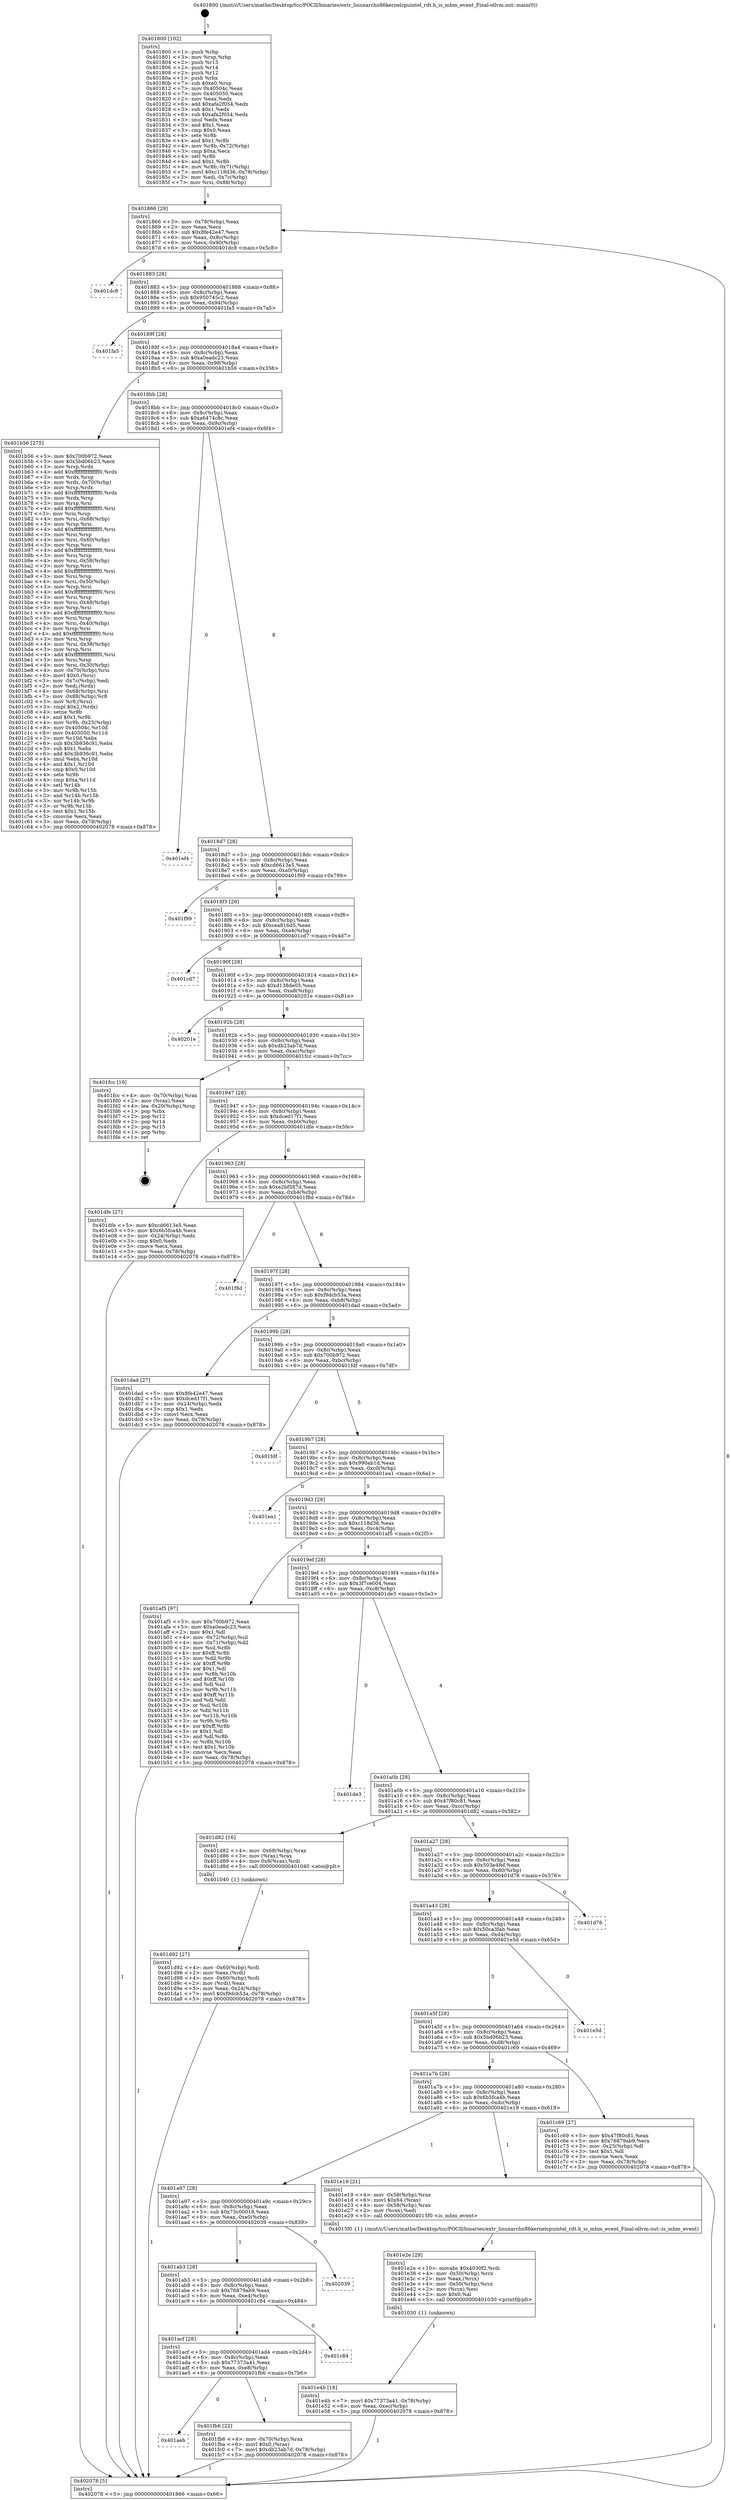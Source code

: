 digraph "0x401800" {
  label = "0x401800 (/mnt/c/Users/mathe/Desktop/tcc/POCII/binaries/extr_linuxarchx86kernelcpuintel_rdt.h_is_mbm_event_Final-ollvm.out::main(0))"
  labelloc = "t"
  node[shape=record]

  Entry [label="",width=0.3,height=0.3,shape=circle,fillcolor=black,style=filled]
  "0x401866" [label="{
     0x401866 [29]\l
     | [instrs]\l
     &nbsp;&nbsp;0x401866 \<+3\>: mov -0x78(%rbp),%eax\l
     &nbsp;&nbsp;0x401869 \<+2\>: mov %eax,%ecx\l
     &nbsp;&nbsp;0x40186b \<+6\>: sub $0x8fe42e47,%ecx\l
     &nbsp;&nbsp;0x401871 \<+6\>: mov %eax,-0x8c(%rbp)\l
     &nbsp;&nbsp;0x401877 \<+6\>: mov %ecx,-0x90(%rbp)\l
     &nbsp;&nbsp;0x40187d \<+6\>: je 0000000000401dc8 \<main+0x5c8\>\l
  }"]
  "0x401dc8" [label="{
     0x401dc8\l
  }", style=dashed]
  "0x401883" [label="{
     0x401883 [28]\l
     | [instrs]\l
     &nbsp;&nbsp;0x401883 \<+5\>: jmp 0000000000401888 \<main+0x88\>\l
     &nbsp;&nbsp;0x401888 \<+6\>: mov -0x8c(%rbp),%eax\l
     &nbsp;&nbsp;0x40188e \<+5\>: sub $0x950745c2,%eax\l
     &nbsp;&nbsp;0x401893 \<+6\>: mov %eax,-0x94(%rbp)\l
     &nbsp;&nbsp;0x401899 \<+6\>: je 0000000000401fa5 \<main+0x7a5\>\l
  }"]
  Exit [label="",width=0.3,height=0.3,shape=circle,fillcolor=black,style=filled,peripheries=2]
  "0x401fa5" [label="{
     0x401fa5\l
  }", style=dashed]
  "0x40189f" [label="{
     0x40189f [28]\l
     | [instrs]\l
     &nbsp;&nbsp;0x40189f \<+5\>: jmp 00000000004018a4 \<main+0xa4\>\l
     &nbsp;&nbsp;0x4018a4 \<+6\>: mov -0x8c(%rbp),%eax\l
     &nbsp;&nbsp;0x4018aa \<+5\>: sub $0xa0eadc23,%eax\l
     &nbsp;&nbsp;0x4018af \<+6\>: mov %eax,-0x98(%rbp)\l
     &nbsp;&nbsp;0x4018b5 \<+6\>: je 0000000000401b56 \<main+0x356\>\l
  }"]
  "0x401aeb" [label="{
     0x401aeb\l
  }", style=dashed]
  "0x401b56" [label="{
     0x401b56 [275]\l
     | [instrs]\l
     &nbsp;&nbsp;0x401b56 \<+5\>: mov $0x700b972,%eax\l
     &nbsp;&nbsp;0x401b5b \<+5\>: mov $0x5bd06b23,%ecx\l
     &nbsp;&nbsp;0x401b60 \<+3\>: mov %rsp,%rdx\l
     &nbsp;&nbsp;0x401b63 \<+4\>: add $0xfffffffffffffff0,%rdx\l
     &nbsp;&nbsp;0x401b67 \<+3\>: mov %rdx,%rsp\l
     &nbsp;&nbsp;0x401b6a \<+4\>: mov %rdx,-0x70(%rbp)\l
     &nbsp;&nbsp;0x401b6e \<+3\>: mov %rsp,%rdx\l
     &nbsp;&nbsp;0x401b71 \<+4\>: add $0xfffffffffffffff0,%rdx\l
     &nbsp;&nbsp;0x401b75 \<+3\>: mov %rdx,%rsp\l
     &nbsp;&nbsp;0x401b78 \<+3\>: mov %rsp,%rsi\l
     &nbsp;&nbsp;0x401b7b \<+4\>: add $0xfffffffffffffff0,%rsi\l
     &nbsp;&nbsp;0x401b7f \<+3\>: mov %rsi,%rsp\l
     &nbsp;&nbsp;0x401b82 \<+4\>: mov %rsi,-0x68(%rbp)\l
     &nbsp;&nbsp;0x401b86 \<+3\>: mov %rsp,%rsi\l
     &nbsp;&nbsp;0x401b89 \<+4\>: add $0xfffffffffffffff0,%rsi\l
     &nbsp;&nbsp;0x401b8d \<+3\>: mov %rsi,%rsp\l
     &nbsp;&nbsp;0x401b90 \<+4\>: mov %rsi,-0x60(%rbp)\l
     &nbsp;&nbsp;0x401b94 \<+3\>: mov %rsp,%rsi\l
     &nbsp;&nbsp;0x401b97 \<+4\>: add $0xfffffffffffffff0,%rsi\l
     &nbsp;&nbsp;0x401b9b \<+3\>: mov %rsi,%rsp\l
     &nbsp;&nbsp;0x401b9e \<+4\>: mov %rsi,-0x58(%rbp)\l
     &nbsp;&nbsp;0x401ba2 \<+3\>: mov %rsp,%rsi\l
     &nbsp;&nbsp;0x401ba5 \<+4\>: add $0xfffffffffffffff0,%rsi\l
     &nbsp;&nbsp;0x401ba9 \<+3\>: mov %rsi,%rsp\l
     &nbsp;&nbsp;0x401bac \<+4\>: mov %rsi,-0x50(%rbp)\l
     &nbsp;&nbsp;0x401bb0 \<+3\>: mov %rsp,%rsi\l
     &nbsp;&nbsp;0x401bb3 \<+4\>: add $0xfffffffffffffff0,%rsi\l
     &nbsp;&nbsp;0x401bb7 \<+3\>: mov %rsi,%rsp\l
     &nbsp;&nbsp;0x401bba \<+4\>: mov %rsi,-0x48(%rbp)\l
     &nbsp;&nbsp;0x401bbe \<+3\>: mov %rsp,%rsi\l
     &nbsp;&nbsp;0x401bc1 \<+4\>: add $0xfffffffffffffff0,%rsi\l
     &nbsp;&nbsp;0x401bc5 \<+3\>: mov %rsi,%rsp\l
     &nbsp;&nbsp;0x401bc8 \<+4\>: mov %rsi,-0x40(%rbp)\l
     &nbsp;&nbsp;0x401bcc \<+3\>: mov %rsp,%rsi\l
     &nbsp;&nbsp;0x401bcf \<+4\>: add $0xfffffffffffffff0,%rsi\l
     &nbsp;&nbsp;0x401bd3 \<+3\>: mov %rsi,%rsp\l
     &nbsp;&nbsp;0x401bd6 \<+4\>: mov %rsi,-0x38(%rbp)\l
     &nbsp;&nbsp;0x401bda \<+3\>: mov %rsp,%rsi\l
     &nbsp;&nbsp;0x401bdd \<+4\>: add $0xfffffffffffffff0,%rsi\l
     &nbsp;&nbsp;0x401be1 \<+3\>: mov %rsi,%rsp\l
     &nbsp;&nbsp;0x401be4 \<+4\>: mov %rsi,-0x30(%rbp)\l
     &nbsp;&nbsp;0x401be8 \<+4\>: mov -0x70(%rbp),%rsi\l
     &nbsp;&nbsp;0x401bec \<+6\>: movl $0x0,(%rsi)\l
     &nbsp;&nbsp;0x401bf2 \<+3\>: mov -0x7c(%rbp),%edi\l
     &nbsp;&nbsp;0x401bf5 \<+2\>: mov %edi,(%rdx)\l
     &nbsp;&nbsp;0x401bf7 \<+4\>: mov -0x68(%rbp),%rsi\l
     &nbsp;&nbsp;0x401bfb \<+7\>: mov -0x88(%rbp),%r8\l
     &nbsp;&nbsp;0x401c02 \<+3\>: mov %r8,(%rsi)\l
     &nbsp;&nbsp;0x401c05 \<+3\>: cmpl $0x2,(%rdx)\l
     &nbsp;&nbsp;0x401c08 \<+4\>: setne %r9b\l
     &nbsp;&nbsp;0x401c0c \<+4\>: and $0x1,%r9b\l
     &nbsp;&nbsp;0x401c10 \<+4\>: mov %r9b,-0x25(%rbp)\l
     &nbsp;&nbsp;0x401c14 \<+8\>: mov 0x40504c,%r10d\l
     &nbsp;&nbsp;0x401c1c \<+8\>: mov 0x405050,%r11d\l
     &nbsp;&nbsp;0x401c24 \<+3\>: mov %r10d,%ebx\l
     &nbsp;&nbsp;0x401c27 \<+6\>: sub $0x3b936c91,%ebx\l
     &nbsp;&nbsp;0x401c2d \<+3\>: sub $0x1,%ebx\l
     &nbsp;&nbsp;0x401c30 \<+6\>: add $0x3b936c91,%ebx\l
     &nbsp;&nbsp;0x401c36 \<+4\>: imul %ebx,%r10d\l
     &nbsp;&nbsp;0x401c3a \<+4\>: and $0x1,%r10d\l
     &nbsp;&nbsp;0x401c3e \<+4\>: cmp $0x0,%r10d\l
     &nbsp;&nbsp;0x401c42 \<+4\>: sete %r9b\l
     &nbsp;&nbsp;0x401c46 \<+4\>: cmp $0xa,%r11d\l
     &nbsp;&nbsp;0x401c4a \<+4\>: setl %r14b\l
     &nbsp;&nbsp;0x401c4e \<+3\>: mov %r9b,%r15b\l
     &nbsp;&nbsp;0x401c51 \<+3\>: and %r14b,%r15b\l
     &nbsp;&nbsp;0x401c54 \<+3\>: xor %r14b,%r9b\l
     &nbsp;&nbsp;0x401c57 \<+3\>: or %r9b,%r15b\l
     &nbsp;&nbsp;0x401c5a \<+4\>: test $0x1,%r15b\l
     &nbsp;&nbsp;0x401c5e \<+3\>: cmovne %ecx,%eax\l
     &nbsp;&nbsp;0x401c61 \<+3\>: mov %eax,-0x78(%rbp)\l
     &nbsp;&nbsp;0x401c64 \<+5\>: jmp 0000000000402078 \<main+0x878\>\l
  }"]
  "0x4018bb" [label="{
     0x4018bb [28]\l
     | [instrs]\l
     &nbsp;&nbsp;0x4018bb \<+5\>: jmp 00000000004018c0 \<main+0xc0\>\l
     &nbsp;&nbsp;0x4018c0 \<+6\>: mov -0x8c(%rbp),%eax\l
     &nbsp;&nbsp;0x4018c6 \<+5\>: sub $0xa6474c8c,%eax\l
     &nbsp;&nbsp;0x4018cb \<+6\>: mov %eax,-0x9c(%rbp)\l
     &nbsp;&nbsp;0x4018d1 \<+6\>: je 0000000000401ef4 \<main+0x6f4\>\l
  }"]
  "0x401fb6" [label="{
     0x401fb6 [22]\l
     | [instrs]\l
     &nbsp;&nbsp;0x401fb6 \<+4\>: mov -0x70(%rbp),%rax\l
     &nbsp;&nbsp;0x401fba \<+6\>: movl $0x0,(%rax)\l
     &nbsp;&nbsp;0x401fc0 \<+7\>: movl $0xdb23ab7d,-0x78(%rbp)\l
     &nbsp;&nbsp;0x401fc7 \<+5\>: jmp 0000000000402078 \<main+0x878\>\l
  }"]
  "0x401ef4" [label="{
     0x401ef4\l
  }", style=dashed]
  "0x4018d7" [label="{
     0x4018d7 [28]\l
     | [instrs]\l
     &nbsp;&nbsp;0x4018d7 \<+5\>: jmp 00000000004018dc \<main+0xdc\>\l
     &nbsp;&nbsp;0x4018dc \<+6\>: mov -0x8c(%rbp),%eax\l
     &nbsp;&nbsp;0x4018e2 \<+5\>: sub $0xcd6613e5,%eax\l
     &nbsp;&nbsp;0x4018e7 \<+6\>: mov %eax,-0xa0(%rbp)\l
     &nbsp;&nbsp;0x4018ed \<+6\>: je 0000000000401f99 \<main+0x799\>\l
  }"]
  "0x401acf" [label="{
     0x401acf [28]\l
     | [instrs]\l
     &nbsp;&nbsp;0x401acf \<+5\>: jmp 0000000000401ad4 \<main+0x2d4\>\l
     &nbsp;&nbsp;0x401ad4 \<+6\>: mov -0x8c(%rbp),%eax\l
     &nbsp;&nbsp;0x401ada \<+5\>: sub $0x77373a41,%eax\l
     &nbsp;&nbsp;0x401adf \<+6\>: mov %eax,-0xe8(%rbp)\l
     &nbsp;&nbsp;0x401ae5 \<+6\>: je 0000000000401fb6 \<main+0x7b6\>\l
  }"]
  "0x401f99" [label="{
     0x401f99\l
  }", style=dashed]
  "0x4018f3" [label="{
     0x4018f3 [28]\l
     | [instrs]\l
     &nbsp;&nbsp;0x4018f3 \<+5\>: jmp 00000000004018f8 \<main+0xf8\>\l
     &nbsp;&nbsp;0x4018f8 \<+6\>: mov -0x8c(%rbp),%eax\l
     &nbsp;&nbsp;0x4018fe \<+5\>: sub $0xcea816d5,%eax\l
     &nbsp;&nbsp;0x401903 \<+6\>: mov %eax,-0xa4(%rbp)\l
     &nbsp;&nbsp;0x401909 \<+6\>: je 0000000000401cd7 \<main+0x4d7\>\l
  }"]
  "0x401c84" [label="{
     0x401c84\l
  }", style=dashed]
  "0x401cd7" [label="{
     0x401cd7\l
  }", style=dashed]
  "0x40190f" [label="{
     0x40190f [28]\l
     | [instrs]\l
     &nbsp;&nbsp;0x40190f \<+5\>: jmp 0000000000401914 \<main+0x114\>\l
     &nbsp;&nbsp;0x401914 \<+6\>: mov -0x8c(%rbp),%eax\l
     &nbsp;&nbsp;0x40191a \<+5\>: sub $0xd138de05,%eax\l
     &nbsp;&nbsp;0x40191f \<+6\>: mov %eax,-0xa8(%rbp)\l
     &nbsp;&nbsp;0x401925 \<+6\>: je 000000000040201e \<main+0x81e\>\l
  }"]
  "0x401ab3" [label="{
     0x401ab3 [28]\l
     | [instrs]\l
     &nbsp;&nbsp;0x401ab3 \<+5\>: jmp 0000000000401ab8 \<main+0x2b8\>\l
     &nbsp;&nbsp;0x401ab8 \<+6\>: mov -0x8c(%rbp),%eax\l
     &nbsp;&nbsp;0x401abe \<+5\>: sub $0x76879ab9,%eax\l
     &nbsp;&nbsp;0x401ac3 \<+6\>: mov %eax,-0xe4(%rbp)\l
     &nbsp;&nbsp;0x401ac9 \<+6\>: je 0000000000401c84 \<main+0x484\>\l
  }"]
  "0x40201e" [label="{
     0x40201e\l
  }", style=dashed]
  "0x40192b" [label="{
     0x40192b [28]\l
     | [instrs]\l
     &nbsp;&nbsp;0x40192b \<+5\>: jmp 0000000000401930 \<main+0x130\>\l
     &nbsp;&nbsp;0x401930 \<+6\>: mov -0x8c(%rbp),%eax\l
     &nbsp;&nbsp;0x401936 \<+5\>: sub $0xdb23ab7d,%eax\l
     &nbsp;&nbsp;0x40193b \<+6\>: mov %eax,-0xac(%rbp)\l
     &nbsp;&nbsp;0x401941 \<+6\>: je 0000000000401fcc \<main+0x7cc\>\l
  }"]
  "0x402039" [label="{
     0x402039\l
  }", style=dashed]
  "0x401fcc" [label="{
     0x401fcc [19]\l
     | [instrs]\l
     &nbsp;&nbsp;0x401fcc \<+4\>: mov -0x70(%rbp),%rax\l
     &nbsp;&nbsp;0x401fd0 \<+2\>: mov (%rax),%eax\l
     &nbsp;&nbsp;0x401fd2 \<+4\>: lea -0x20(%rbp),%rsp\l
     &nbsp;&nbsp;0x401fd6 \<+1\>: pop %rbx\l
     &nbsp;&nbsp;0x401fd7 \<+2\>: pop %r12\l
     &nbsp;&nbsp;0x401fd9 \<+2\>: pop %r14\l
     &nbsp;&nbsp;0x401fdb \<+2\>: pop %r15\l
     &nbsp;&nbsp;0x401fdd \<+1\>: pop %rbp\l
     &nbsp;&nbsp;0x401fde \<+1\>: ret\l
  }"]
  "0x401947" [label="{
     0x401947 [28]\l
     | [instrs]\l
     &nbsp;&nbsp;0x401947 \<+5\>: jmp 000000000040194c \<main+0x14c\>\l
     &nbsp;&nbsp;0x40194c \<+6\>: mov -0x8c(%rbp),%eax\l
     &nbsp;&nbsp;0x401952 \<+5\>: sub $0xdced17f1,%eax\l
     &nbsp;&nbsp;0x401957 \<+6\>: mov %eax,-0xb0(%rbp)\l
     &nbsp;&nbsp;0x40195d \<+6\>: je 0000000000401dfe \<main+0x5fe\>\l
  }"]
  "0x401e4b" [label="{
     0x401e4b [18]\l
     | [instrs]\l
     &nbsp;&nbsp;0x401e4b \<+7\>: movl $0x77373a41,-0x78(%rbp)\l
     &nbsp;&nbsp;0x401e52 \<+6\>: mov %eax,-0xec(%rbp)\l
     &nbsp;&nbsp;0x401e58 \<+5\>: jmp 0000000000402078 \<main+0x878\>\l
  }"]
  "0x401dfe" [label="{
     0x401dfe [27]\l
     | [instrs]\l
     &nbsp;&nbsp;0x401dfe \<+5\>: mov $0xcd6613e5,%eax\l
     &nbsp;&nbsp;0x401e03 \<+5\>: mov $0x6b5fca4b,%ecx\l
     &nbsp;&nbsp;0x401e08 \<+3\>: mov -0x24(%rbp),%edx\l
     &nbsp;&nbsp;0x401e0b \<+3\>: cmp $0x0,%edx\l
     &nbsp;&nbsp;0x401e0e \<+3\>: cmove %ecx,%eax\l
     &nbsp;&nbsp;0x401e11 \<+3\>: mov %eax,-0x78(%rbp)\l
     &nbsp;&nbsp;0x401e14 \<+5\>: jmp 0000000000402078 \<main+0x878\>\l
  }"]
  "0x401963" [label="{
     0x401963 [28]\l
     | [instrs]\l
     &nbsp;&nbsp;0x401963 \<+5\>: jmp 0000000000401968 \<main+0x168\>\l
     &nbsp;&nbsp;0x401968 \<+6\>: mov -0x8c(%rbp),%eax\l
     &nbsp;&nbsp;0x40196e \<+5\>: sub $0xe2bf587d,%eax\l
     &nbsp;&nbsp;0x401973 \<+6\>: mov %eax,-0xb4(%rbp)\l
     &nbsp;&nbsp;0x401979 \<+6\>: je 0000000000401f8d \<main+0x78d\>\l
  }"]
  "0x401e2e" [label="{
     0x401e2e [29]\l
     | [instrs]\l
     &nbsp;&nbsp;0x401e2e \<+10\>: movabs $0x4030f2,%rdi\l
     &nbsp;&nbsp;0x401e38 \<+4\>: mov -0x50(%rbp),%rcx\l
     &nbsp;&nbsp;0x401e3c \<+2\>: mov %eax,(%rcx)\l
     &nbsp;&nbsp;0x401e3e \<+4\>: mov -0x50(%rbp),%rcx\l
     &nbsp;&nbsp;0x401e42 \<+2\>: mov (%rcx),%esi\l
     &nbsp;&nbsp;0x401e44 \<+2\>: mov $0x0,%al\l
     &nbsp;&nbsp;0x401e46 \<+5\>: call 0000000000401030 \<printf@plt\>\l
     | [calls]\l
     &nbsp;&nbsp;0x401030 \{1\} (unknown)\l
  }"]
  "0x401f8d" [label="{
     0x401f8d\l
  }", style=dashed]
  "0x40197f" [label="{
     0x40197f [28]\l
     | [instrs]\l
     &nbsp;&nbsp;0x40197f \<+5\>: jmp 0000000000401984 \<main+0x184\>\l
     &nbsp;&nbsp;0x401984 \<+6\>: mov -0x8c(%rbp),%eax\l
     &nbsp;&nbsp;0x40198a \<+5\>: sub $0xf9dcb53a,%eax\l
     &nbsp;&nbsp;0x40198f \<+6\>: mov %eax,-0xb8(%rbp)\l
     &nbsp;&nbsp;0x401995 \<+6\>: je 0000000000401dad \<main+0x5ad\>\l
  }"]
  "0x401a97" [label="{
     0x401a97 [28]\l
     | [instrs]\l
     &nbsp;&nbsp;0x401a97 \<+5\>: jmp 0000000000401a9c \<main+0x29c\>\l
     &nbsp;&nbsp;0x401a9c \<+6\>: mov -0x8c(%rbp),%eax\l
     &nbsp;&nbsp;0x401aa2 \<+5\>: sub $0x73c00018,%eax\l
     &nbsp;&nbsp;0x401aa7 \<+6\>: mov %eax,-0xe0(%rbp)\l
     &nbsp;&nbsp;0x401aad \<+6\>: je 0000000000402039 \<main+0x839\>\l
  }"]
  "0x401dad" [label="{
     0x401dad [27]\l
     | [instrs]\l
     &nbsp;&nbsp;0x401dad \<+5\>: mov $0x8fe42e47,%eax\l
     &nbsp;&nbsp;0x401db2 \<+5\>: mov $0xdced17f1,%ecx\l
     &nbsp;&nbsp;0x401db7 \<+3\>: mov -0x24(%rbp),%edx\l
     &nbsp;&nbsp;0x401dba \<+3\>: cmp $0x1,%edx\l
     &nbsp;&nbsp;0x401dbd \<+3\>: cmovl %ecx,%eax\l
     &nbsp;&nbsp;0x401dc0 \<+3\>: mov %eax,-0x78(%rbp)\l
     &nbsp;&nbsp;0x401dc3 \<+5\>: jmp 0000000000402078 \<main+0x878\>\l
  }"]
  "0x40199b" [label="{
     0x40199b [28]\l
     | [instrs]\l
     &nbsp;&nbsp;0x40199b \<+5\>: jmp 00000000004019a0 \<main+0x1a0\>\l
     &nbsp;&nbsp;0x4019a0 \<+6\>: mov -0x8c(%rbp),%eax\l
     &nbsp;&nbsp;0x4019a6 \<+5\>: sub $0x700b972,%eax\l
     &nbsp;&nbsp;0x4019ab \<+6\>: mov %eax,-0xbc(%rbp)\l
     &nbsp;&nbsp;0x4019b1 \<+6\>: je 0000000000401fdf \<main+0x7df\>\l
  }"]
  "0x401e19" [label="{
     0x401e19 [21]\l
     | [instrs]\l
     &nbsp;&nbsp;0x401e19 \<+4\>: mov -0x58(%rbp),%rax\l
     &nbsp;&nbsp;0x401e1d \<+6\>: movl $0x64,(%rax)\l
     &nbsp;&nbsp;0x401e23 \<+4\>: mov -0x58(%rbp),%rax\l
     &nbsp;&nbsp;0x401e27 \<+2\>: mov (%rax),%edi\l
     &nbsp;&nbsp;0x401e29 \<+5\>: call 00000000004015f0 \<is_mbm_event\>\l
     | [calls]\l
     &nbsp;&nbsp;0x4015f0 \{1\} (/mnt/c/Users/mathe/Desktop/tcc/POCII/binaries/extr_linuxarchx86kernelcpuintel_rdt.h_is_mbm_event_Final-ollvm.out::is_mbm_event)\l
  }"]
  "0x401fdf" [label="{
     0x401fdf\l
  }", style=dashed]
  "0x4019b7" [label="{
     0x4019b7 [28]\l
     | [instrs]\l
     &nbsp;&nbsp;0x4019b7 \<+5\>: jmp 00000000004019bc \<main+0x1bc\>\l
     &nbsp;&nbsp;0x4019bc \<+6\>: mov -0x8c(%rbp),%eax\l
     &nbsp;&nbsp;0x4019c2 \<+5\>: sub $0x990ab1d,%eax\l
     &nbsp;&nbsp;0x4019c7 \<+6\>: mov %eax,-0xc0(%rbp)\l
     &nbsp;&nbsp;0x4019cd \<+6\>: je 0000000000401ea1 \<main+0x6a1\>\l
  }"]
  "0x401d92" [label="{
     0x401d92 [27]\l
     | [instrs]\l
     &nbsp;&nbsp;0x401d92 \<+4\>: mov -0x60(%rbp),%rdi\l
     &nbsp;&nbsp;0x401d96 \<+2\>: mov %eax,(%rdi)\l
     &nbsp;&nbsp;0x401d98 \<+4\>: mov -0x60(%rbp),%rdi\l
     &nbsp;&nbsp;0x401d9c \<+2\>: mov (%rdi),%eax\l
     &nbsp;&nbsp;0x401d9e \<+3\>: mov %eax,-0x24(%rbp)\l
     &nbsp;&nbsp;0x401da1 \<+7\>: movl $0xf9dcb53a,-0x78(%rbp)\l
     &nbsp;&nbsp;0x401da8 \<+5\>: jmp 0000000000402078 \<main+0x878\>\l
  }"]
  "0x401ea1" [label="{
     0x401ea1\l
  }", style=dashed]
  "0x4019d3" [label="{
     0x4019d3 [28]\l
     | [instrs]\l
     &nbsp;&nbsp;0x4019d3 \<+5\>: jmp 00000000004019d8 \<main+0x1d8\>\l
     &nbsp;&nbsp;0x4019d8 \<+6\>: mov -0x8c(%rbp),%eax\l
     &nbsp;&nbsp;0x4019de \<+5\>: sub $0xc118d36,%eax\l
     &nbsp;&nbsp;0x4019e3 \<+6\>: mov %eax,-0xc4(%rbp)\l
     &nbsp;&nbsp;0x4019e9 \<+6\>: je 0000000000401af5 \<main+0x2f5\>\l
  }"]
  "0x401a7b" [label="{
     0x401a7b [28]\l
     | [instrs]\l
     &nbsp;&nbsp;0x401a7b \<+5\>: jmp 0000000000401a80 \<main+0x280\>\l
     &nbsp;&nbsp;0x401a80 \<+6\>: mov -0x8c(%rbp),%eax\l
     &nbsp;&nbsp;0x401a86 \<+5\>: sub $0x6b5fca4b,%eax\l
     &nbsp;&nbsp;0x401a8b \<+6\>: mov %eax,-0xdc(%rbp)\l
     &nbsp;&nbsp;0x401a91 \<+6\>: je 0000000000401e19 \<main+0x619\>\l
  }"]
  "0x401af5" [label="{
     0x401af5 [97]\l
     | [instrs]\l
     &nbsp;&nbsp;0x401af5 \<+5\>: mov $0x700b972,%eax\l
     &nbsp;&nbsp;0x401afa \<+5\>: mov $0xa0eadc23,%ecx\l
     &nbsp;&nbsp;0x401aff \<+2\>: mov $0x1,%dl\l
     &nbsp;&nbsp;0x401b01 \<+4\>: mov -0x72(%rbp),%sil\l
     &nbsp;&nbsp;0x401b05 \<+4\>: mov -0x71(%rbp),%dil\l
     &nbsp;&nbsp;0x401b09 \<+3\>: mov %sil,%r8b\l
     &nbsp;&nbsp;0x401b0c \<+4\>: xor $0xff,%r8b\l
     &nbsp;&nbsp;0x401b10 \<+3\>: mov %dil,%r9b\l
     &nbsp;&nbsp;0x401b13 \<+4\>: xor $0xff,%r9b\l
     &nbsp;&nbsp;0x401b17 \<+3\>: xor $0x1,%dl\l
     &nbsp;&nbsp;0x401b1a \<+3\>: mov %r8b,%r10b\l
     &nbsp;&nbsp;0x401b1d \<+4\>: and $0xff,%r10b\l
     &nbsp;&nbsp;0x401b21 \<+3\>: and %dl,%sil\l
     &nbsp;&nbsp;0x401b24 \<+3\>: mov %r9b,%r11b\l
     &nbsp;&nbsp;0x401b27 \<+4\>: and $0xff,%r11b\l
     &nbsp;&nbsp;0x401b2b \<+3\>: and %dl,%dil\l
     &nbsp;&nbsp;0x401b2e \<+3\>: or %sil,%r10b\l
     &nbsp;&nbsp;0x401b31 \<+3\>: or %dil,%r11b\l
     &nbsp;&nbsp;0x401b34 \<+3\>: xor %r11b,%r10b\l
     &nbsp;&nbsp;0x401b37 \<+3\>: or %r9b,%r8b\l
     &nbsp;&nbsp;0x401b3a \<+4\>: xor $0xff,%r8b\l
     &nbsp;&nbsp;0x401b3e \<+3\>: or $0x1,%dl\l
     &nbsp;&nbsp;0x401b41 \<+3\>: and %dl,%r8b\l
     &nbsp;&nbsp;0x401b44 \<+3\>: or %r8b,%r10b\l
     &nbsp;&nbsp;0x401b47 \<+4\>: test $0x1,%r10b\l
     &nbsp;&nbsp;0x401b4b \<+3\>: cmovne %ecx,%eax\l
     &nbsp;&nbsp;0x401b4e \<+3\>: mov %eax,-0x78(%rbp)\l
     &nbsp;&nbsp;0x401b51 \<+5\>: jmp 0000000000402078 \<main+0x878\>\l
  }"]
  "0x4019ef" [label="{
     0x4019ef [28]\l
     | [instrs]\l
     &nbsp;&nbsp;0x4019ef \<+5\>: jmp 00000000004019f4 \<main+0x1f4\>\l
     &nbsp;&nbsp;0x4019f4 \<+6\>: mov -0x8c(%rbp),%eax\l
     &nbsp;&nbsp;0x4019fa \<+5\>: sub $0x3f7ce004,%eax\l
     &nbsp;&nbsp;0x4019ff \<+6\>: mov %eax,-0xc8(%rbp)\l
     &nbsp;&nbsp;0x401a05 \<+6\>: je 0000000000401de3 \<main+0x5e3\>\l
  }"]
  "0x402078" [label="{
     0x402078 [5]\l
     | [instrs]\l
     &nbsp;&nbsp;0x402078 \<+5\>: jmp 0000000000401866 \<main+0x66\>\l
  }"]
  "0x401800" [label="{
     0x401800 [102]\l
     | [instrs]\l
     &nbsp;&nbsp;0x401800 \<+1\>: push %rbp\l
     &nbsp;&nbsp;0x401801 \<+3\>: mov %rsp,%rbp\l
     &nbsp;&nbsp;0x401804 \<+2\>: push %r15\l
     &nbsp;&nbsp;0x401806 \<+2\>: push %r14\l
     &nbsp;&nbsp;0x401808 \<+2\>: push %r12\l
     &nbsp;&nbsp;0x40180a \<+1\>: push %rbx\l
     &nbsp;&nbsp;0x40180b \<+7\>: sub $0xe0,%rsp\l
     &nbsp;&nbsp;0x401812 \<+7\>: mov 0x40504c,%eax\l
     &nbsp;&nbsp;0x401819 \<+7\>: mov 0x405050,%ecx\l
     &nbsp;&nbsp;0x401820 \<+2\>: mov %eax,%edx\l
     &nbsp;&nbsp;0x401822 \<+6\>: add $0xafa2f054,%edx\l
     &nbsp;&nbsp;0x401828 \<+3\>: sub $0x1,%edx\l
     &nbsp;&nbsp;0x40182b \<+6\>: sub $0xafa2f054,%edx\l
     &nbsp;&nbsp;0x401831 \<+3\>: imul %edx,%eax\l
     &nbsp;&nbsp;0x401834 \<+3\>: and $0x1,%eax\l
     &nbsp;&nbsp;0x401837 \<+3\>: cmp $0x0,%eax\l
     &nbsp;&nbsp;0x40183a \<+4\>: sete %r8b\l
     &nbsp;&nbsp;0x40183e \<+4\>: and $0x1,%r8b\l
     &nbsp;&nbsp;0x401842 \<+4\>: mov %r8b,-0x72(%rbp)\l
     &nbsp;&nbsp;0x401846 \<+3\>: cmp $0xa,%ecx\l
     &nbsp;&nbsp;0x401849 \<+4\>: setl %r8b\l
     &nbsp;&nbsp;0x40184d \<+4\>: and $0x1,%r8b\l
     &nbsp;&nbsp;0x401851 \<+4\>: mov %r8b,-0x71(%rbp)\l
     &nbsp;&nbsp;0x401855 \<+7\>: movl $0xc118d36,-0x78(%rbp)\l
     &nbsp;&nbsp;0x40185c \<+3\>: mov %edi,-0x7c(%rbp)\l
     &nbsp;&nbsp;0x40185f \<+7\>: mov %rsi,-0x88(%rbp)\l
  }"]
  "0x401c69" [label="{
     0x401c69 [27]\l
     | [instrs]\l
     &nbsp;&nbsp;0x401c69 \<+5\>: mov $0x47f80c81,%eax\l
     &nbsp;&nbsp;0x401c6e \<+5\>: mov $0x76879ab9,%ecx\l
     &nbsp;&nbsp;0x401c73 \<+3\>: mov -0x25(%rbp),%dl\l
     &nbsp;&nbsp;0x401c76 \<+3\>: test $0x1,%dl\l
     &nbsp;&nbsp;0x401c79 \<+3\>: cmovne %ecx,%eax\l
     &nbsp;&nbsp;0x401c7c \<+3\>: mov %eax,-0x78(%rbp)\l
     &nbsp;&nbsp;0x401c7f \<+5\>: jmp 0000000000402078 \<main+0x878\>\l
  }"]
  "0x401a5f" [label="{
     0x401a5f [28]\l
     | [instrs]\l
     &nbsp;&nbsp;0x401a5f \<+5\>: jmp 0000000000401a64 \<main+0x264\>\l
     &nbsp;&nbsp;0x401a64 \<+6\>: mov -0x8c(%rbp),%eax\l
     &nbsp;&nbsp;0x401a6a \<+5\>: sub $0x5bd06b23,%eax\l
     &nbsp;&nbsp;0x401a6f \<+6\>: mov %eax,-0xd8(%rbp)\l
     &nbsp;&nbsp;0x401a75 \<+6\>: je 0000000000401c69 \<main+0x469\>\l
  }"]
  "0x401de3" [label="{
     0x401de3\l
  }", style=dashed]
  "0x401a0b" [label="{
     0x401a0b [28]\l
     | [instrs]\l
     &nbsp;&nbsp;0x401a0b \<+5\>: jmp 0000000000401a10 \<main+0x210\>\l
     &nbsp;&nbsp;0x401a10 \<+6\>: mov -0x8c(%rbp),%eax\l
     &nbsp;&nbsp;0x401a16 \<+5\>: sub $0x47f80c81,%eax\l
     &nbsp;&nbsp;0x401a1b \<+6\>: mov %eax,-0xcc(%rbp)\l
     &nbsp;&nbsp;0x401a21 \<+6\>: je 0000000000401d82 \<main+0x582\>\l
  }"]
  "0x401e5d" [label="{
     0x401e5d\l
  }", style=dashed]
  "0x401d82" [label="{
     0x401d82 [16]\l
     | [instrs]\l
     &nbsp;&nbsp;0x401d82 \<+4\>: mov -0x68(%rbp),%rax\l
     &nbsp;&nbsp;0x401d86 \<+3\>: mov (%rax),%rax\l
     &nbsp;&nbsp;0x401d89 \<+4\>: mov 0x8(%rax),%rdi\l
     &nbsp;&nbsp;0x401d8d \<+5\>: call 0000000000401040 \<atoi@plt\>\l
     | [calls]\l
     &nbsp;&nbsp;0x401040 \{1\} (unknown)\l
  }"]
  "0x401a27" [label="{
     0x401a27 [28]\l
     | [instrs]\l
     &nbsp;&nbsp;0x401a27 \<+5\>: jmp 0000000000401a2c \<main+0x22c\>\l
     &nbsp;&nbsp;0x401a2c \<+6\>: mov -0x8c(%rbp),%eax\l
     &nbsp;&nbsp;0x401a32 \<+5\>: sub $0x503e4fef,%eax\l
     &nbsp;&nbsp;0x401a37 \<+6\>: mov %eax,-0xd0(%rbp)\l
     &nbsp;&nbsp;0x401a3d \<+6\>: je 0000000000401d76 \<main+0x576\>\l
  }"]
  "0x401a43" [label="{
     0x401a43 [28]\l
     | [instrs]\l
     &nbsp;&nbsp;0x401a43 \<+5\>: jmp 0000000000401a48 \<main+0x248\>\l
     &nbsp;&nbsp;0x401a48 \<+6\>: mov -0x8c(%rbp),%eax\l
     &nbsp;&nbsp;0x401a4e \<+5\>: sub $0x50ca3fab,%eax\l
     &nbsp;&nbsp;0x401a53 \<+6\>: mov %eax,-0xd4(%rbp)\l
     &nbsp;&nbsp;0x401a59 \<+6\>: je 0000000000401e5d \<main+0x65d\>\l
  }"]
  "0x401d76" [label="{
     0x401d76\l
  }", style=dashed]
  Entry -> "0x401800" [label=" 1"]
  "0x401866" -> "0x401dc8" [label=" 0"]
  "0x401866" -> "0x401883" [label=" 9"]
  "0x401fcc" -> Exit [label=" 1"]
  "0x401883" -> "0x401fa5" [label=" 0"]
  "0x401883" -> "0x40189f" [label=" 9"]
  "0x401fb6" -> "0x402078" [label=" 1"]
  "0x40189f" -> "0x401b56" [label=" 1"]
  "0x40189f" -> "0x4018bb" [label=" 8"]
  "0x401acf" -> "0x401aeb" [label=" 0"]
  "0x4018bb" -> "0x401ef4" [label=" 0"]
  "0x4018bb" -> "0x4018d7" [label=" 8"]
  "0x401acf" -> "0x401fb6" [label=" 1"]
  "0x4018d7" -> "0x401f99" [label=" 0"]
  "0x4018d7" -> "0x4018f3" [label=" 8"]
  "0x401ab3" -> "0x401acf" [label=" 1"]
  "0x4018f3" -> "0x401cd7" [label=" 0"]
  "0x4018f3" -> "0x40190f" [label=" 8"]
  "0x401ab3" -> "0x401c84" [label=" 0"]
  "0x40190f" -> "0x40201e" [label=" 0"]
  "0x40190f" -> "0x40192b" [label=" 8"]
  "0x401a97" -> "0x401ab3" [label=" 1"]
  "0x40192b" -> "0x401fcc" [label=" 1"]
  "0x40192b" -> "0x401947" [label=" 7"]
  "0x401a97" -> "0x402039" [label=" 0"]
  "0x401947" -> "0x401dfe" [label=" 1"]
  "0x401947" -> "0x401963" [label=" 6"]
  "0x401e4b" -> "0x402078" [label=" 1"]
  "0x401963" -> "0x401f8d" [label=" 0"]
  "0x401963" -> "0x40197f" [label=" 6"]
  "0x401e2e" -> "0x401e4b" [label=" 1"]
  "0x40197f" -> "0x401dad" [label=" 1"]
  "0x40197f" -> "0x40199b" [label=" 5"]
  "0x401e19" -> "0x401e2e" [label=" 1"]
  "0x40199b" -> "0x401fdf" [label=" 0"]
  "0x40199b" -> "0x4019b7" [label=" 5"]
  "0x401a7b" -> "0x401a97" [label=" 1"]
  "0x4019b7" -> "0x401ea1" [label=" 0"]
  "0x4019b7" -> "0x4019d3" [label=" 5"]
  "0x401a7b" -> "0x401e19" [label=" 1"]
  "0x4019d3" -> "0x401af5" [label=" 1"]
  "0x4019d3" -> "0x4019ef" [label=" 4"]
  "0x401af5" -> "0x402078" [label=" 1"]
  "0x401800" -> "0x401866" [label=" 1"]
  "0x402078" -> "0x401866" [label=" 8"]
  "0x401dfe" -> "0x402078" [label=" 1"]
  "0x401b56" -> "0x402078" [label=" 1"]
  "0x401dad" -> "0x402078" [label=" 1"]
  "0x4019ef" -> "0x401de3" [label=" 0"]
  "0x4019ef" -> "0x401a0b" [label=" 4"]
  "0x401d82" -> "0x401d92" [label=" 1"]
  "0x401a0b" -> "0x401d82" [label=" 1"]
  "0x401a0b" -> "0x401a27" [label=" 3"]
  "0x401c69" -> "0x402078" [label=" 1"]
  "0x401a27" -> "0x401d76" [label=" 0"]
  "0x401a27" -> "0x401a43" [label=" 3"]
  "0x401a5f" -> "0x401a7b" [label=" 2"]
  "0x401a43" -> "0x401e5d" [label=" 0"]
  "0x401a43" -> "0x401a5f" [label=" 3"]
  "0x401d92" -> "0x402078" [label=" 1"]
  "0x401a5f" -> "0x401c69" [label=" 1"]
}
